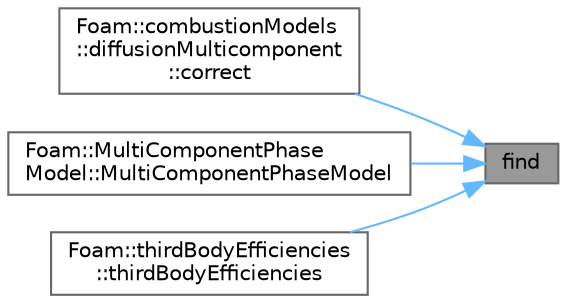 digraph "find"
{
 // LATEX_PDF_SIZE
  bgcolor="transparent";
  edge [fontname=Helvetica,fontsize=10,labelfontname=Helvetica,labelfontsize=10];
  node [fontname=Helvetica,fontsize=10,shape=box,height=0.2,width=0.4];
  rankdir="RL";
  Node1 [id="Node000001",label="find",height=0.2,width=0.4,color="gray40", fillcolor="grey60", style="filled", fontcolor="black",tooltip=" "];
  Node1 -> Node2 [id="edge1_Node000001_Node000002",dir="back",color="steelblue1",style="solid",tooltip=" "];
  Node2 [id="Node000002",label="Foam::combustionModels\l::diffusionMulticomponent\l::correct",height=0.2,width=0.4,color="grey40", fillcolor="white", style="filled",URL="$classFoam_1_1combustionModels_1_1diffusionMulticomponent.html#a3ae44b28050c3aa494c1d8e18cf618c1",tooltip=" "];
  Node1 -> Node3 [id="edge2_Node000001_Node000003",dir="back",color="steelblue1",style="solid",tooltip=" "];
  Node3 [id="Node000003",label="Foam::MultiComponentPhase\lModel::MultiComponentPhaseModel",height=0.2,width=0.4,color="grey40", fillcolor="white", style="filled",URL="$classFoam_1_1MultiComponentPhaseModel.html#a9f017fd09a5f4f34224a1a0fe255839b",tooltip=" "];
  Node1 -> Node4 [id="edge3_Node000001_Node000004",dir="back",color="steelblue1",style="solid",tooltip=" "];
  Node4 [id="Node000004",label="Foam::thirdBodyEfficiencies\l::thirdBodyEfficiencies",height=0.2,width=0.4,color="grey40", fillcolor="white", style="filled",URL="$classFoam_1_1thirdBodyEfficiencies.html#ae75434fa7de802f46b4eee1c5d202450",tooltip=" "];
}
